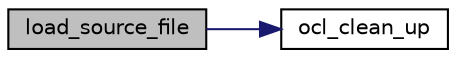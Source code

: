 digraph "load_source_file"
{
  edge [fontname="Helvetica",fontsize="10",labelfontname="Helvetica",labelfontsize="10"];
  node [fontname="Helvetica",fontsize="10",shape=record];
  rankdir="LR";
  Node3 [label="load_source_file",height=0.2,width=0.4,color="black", fillcolor="grey75", style="filled", fontcolor="black"];
  Node3 -> Node4 [color="midnightblue",fontsize="10",style="solid",fontname="Helvetica"];
  Node4 [label="ocl_clean_up",height=0.2,width=0.4,color="black", fillcolor="white", style="filled",URL="$de/d9c/ocl__offcomp_8cpp.html#abdd227edb96fa866b474ee5ca6c7375c"];
}
